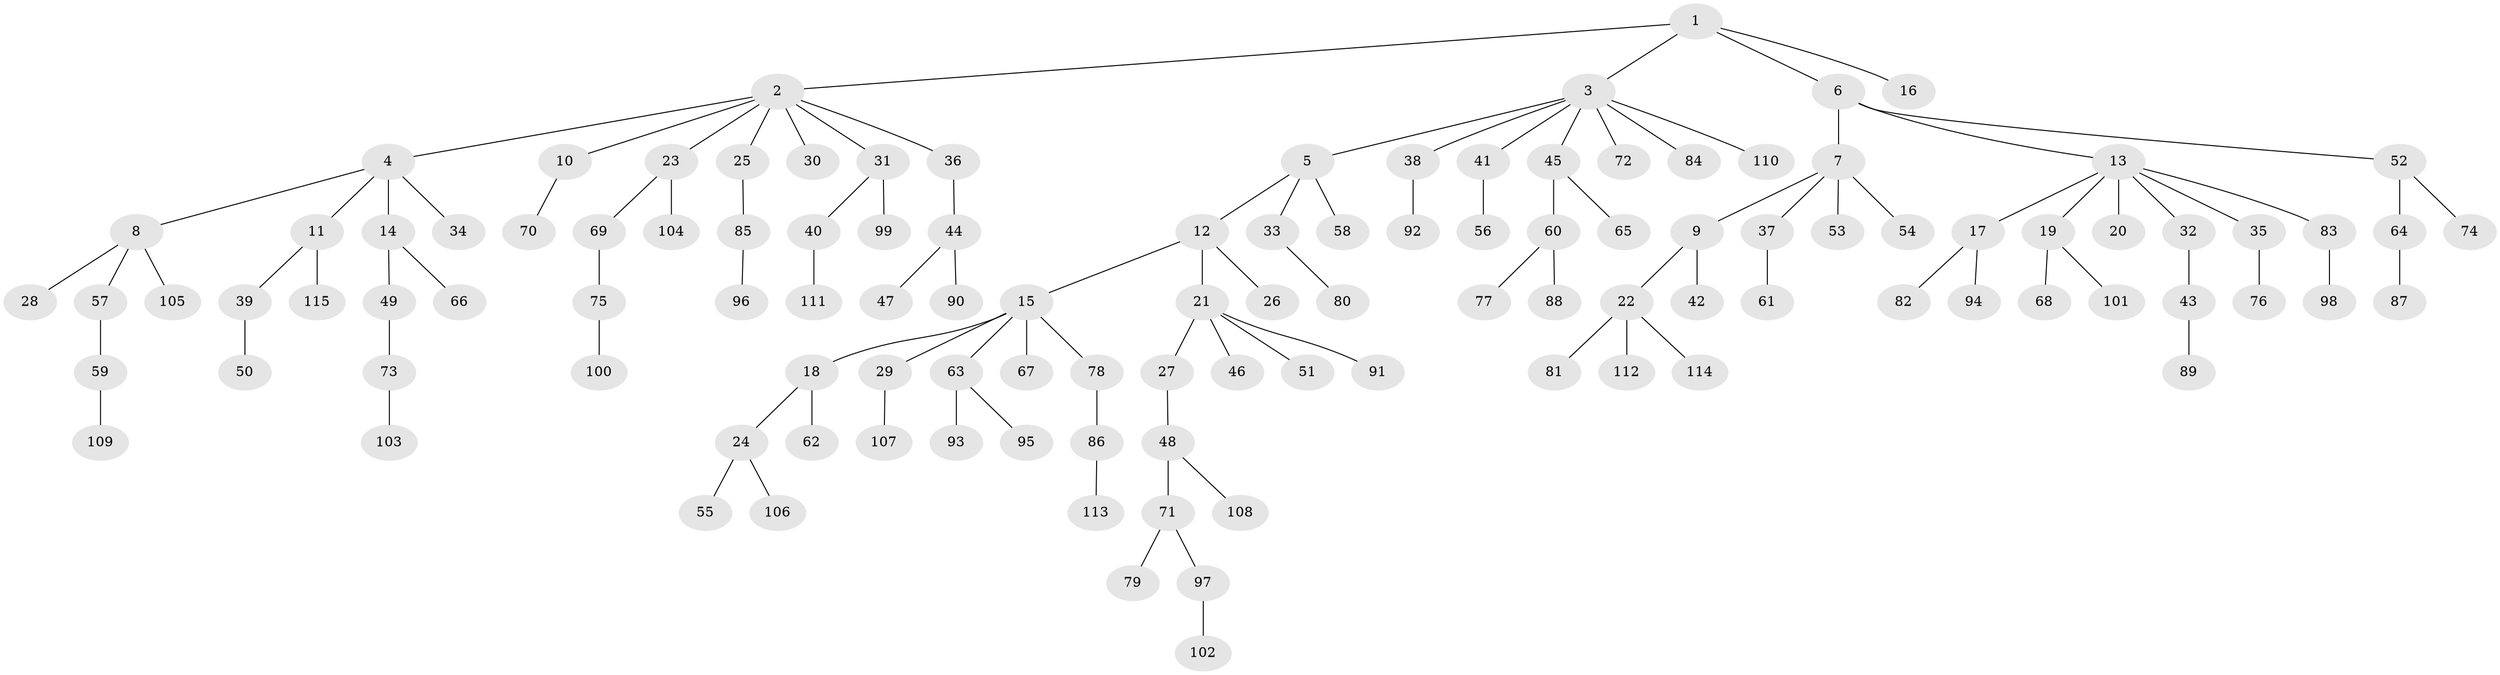 // Generated by graph-tools (version 1.1) at 2025/26/03/09/25 03:26:30]
// undirected, 115 vertices, 114 edges
graph export_dot {
graph [start="1"]
  node [color=gray90,style=filled];
  1;
  2;
  3;
  4;
  5;
  6;
  7;
  8;
  9;
  10;
  11;
  12;
  13;
  14;
  15;
  16;
  17;
  18;
  19;
  20;
  21;
  22;
  23;
  24;
  25;
  26;
  27;
  28;
  29;
  30;
  31;
  32;
  33;
  34;
  35;
  36;
  37;
  38;
  39;
  40;
  41;
  42;
  43;
  44;
  45;
  46;
  47;
  48;
  49;
  50;
  51;
  52;
  53;
  54;
  55;
  56;
  57;
  58;
  59;
  60;
  61;
  62;
  63;
  64;
  65;
  66;
  67;
  68;
  69;
  70;
  71;
  72;
  73;
  74;
  75;
  76;
  77;
  78;
  79;
  80;
  81;
  82;
  83;
  84;
  85;
  86;
  87;
  88;
  89;
  90;
  91;
  92;
  93;
  94;
  95;
  96;
  97;
  98;
  99;
  100;
  101;
  102;
  103;
  104;
  105;
  106;
  107;
  108;
  109;
  110;
  111;
  112;
  113;
  114;
  115;
  1 -- 2;
  1 -- 3;
  1 -- 6;
  1 -- 16;
  2 -- 4;
  2 -- 10;
  2 -- 23;
  2 -- 25;
  2 -- 30;
  2 -- 31;
  2 -- 36;
  3 -- 5;
  3 -- 38;
  3 -- 41;
  3 -- 45;
  3 -- 72;
  3 -- 84;
  3 -- 110;
  4 -- 8;
  4 -- 11;
  4 -- 14;
  4 -- 34;
  5 -- 12;
  5 -- 33;
  5 -- 58;
  6 -- 7;
  6 -- 13;
  6 -- 52;
  7 -- 9;
  7 -- 37;
  7 -- 53;
  7 -- 54;
  8 -- 28;
  8 -- 57;
  8 -- 105;
  9 -- 22;
  9 -- 42;
  10 -- 70;
  11 -- 39;
  11 -- 115;
  12 -- 15;
  12 -- 21;
  12 -- 26;
  13 -- 17;
  13 -- 19;
  13 -- 20;
  13 -- 32;
  13 -- 35;
  13 -- 83;
  14 -- 49;
  14 -- 66;
  15 -- 18;
  15 -- 29;
  15 -- 63;
  15 -- 67;
  15 -- 78;
  17 -- 82;
  17 -- 94;
  18 -- 24;
  18 -- 62;
  19 -- 68;
  19 -- 101;
  21 -- 27;
  21 -- 46;
  21 -- 51;
  21 -- 91;
  22 -- 81;
  22 -- 112;
  22 -- 114;
  23 -- 69;
  23 -- 104;
  24 -- 55;
  24 -- 106;
  25 -- 85;
  27 -- 48;
  29 -- 107;
  31 -- 40;
  31 -- 99;
  32 -- 43;
  33 -- 80;
  35 -- 76;
  36 -- 44;
  37 -- 61;
  38 -- 92;
  39 -- 50;
  40 -- 111;
  41 -- 56;
  43 -- 89;
  44 -- 47;
  44 -- 90;
  45 -- 60;
  45 -- 65;
  48 -- 71;
  48 -- 108;
  49 -- 73;
  52 -- 64;
  52 -- 74;
  57 -- 59;
  59 -- 109;
  60 -- 77;
  60 -- 88;
  63 -- 93;
  63 -- 95;
  64 -- 87;
  69 -- 75;
  71 -- 79;
  71 -- 97;
  73 -- 103;
  75 -- 100;
  78 -- 86;
  83 -- 98;
  85 -- 96;
  86 -- 113;
  97 -- 102;
}
